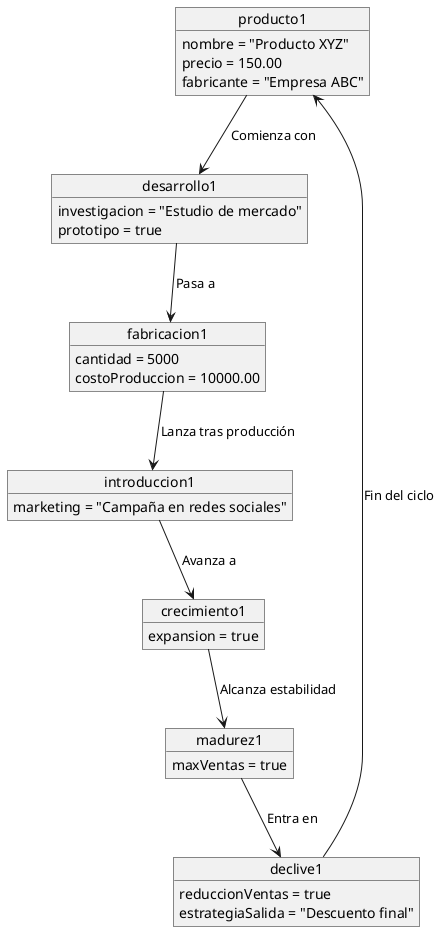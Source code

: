 @startuml
object producto1 {
    nombre = "Producto XYZ"
    precio = 150.00
    fabricante = "Empresa ABC"
}

object desarrollo1 {
    investigacion = "Estudio de mercado"
    prototipo = true
}

object fabricacion1 {
    cantidad = 5000
    costoProduccion = 10000.00
}

object introduccion1 {
    marketing = "Campaña en redes sociales"
}

object crecimiento1 {
    expansion = true
}

object madurez1 {
    maxVentas = true
}

object declive1 {
    reduccionVentas = true
    estrategiaSalida = "Descuento final"
}

producto1 --> desarrollo1 : Comienza con
desarrollo1 --> fabricacion1 : Pasa a
fabricacion1 --> introduccion1 : Lanza tras producción
introduccion1 --> crecimiento1 : Avanza a
crecimiento1 --> madurez1 : Alcanza estabilidad
madurez1 --> declive1 : Entra en
declive1 --> producto1 : Fin del ciclo
@enduml
